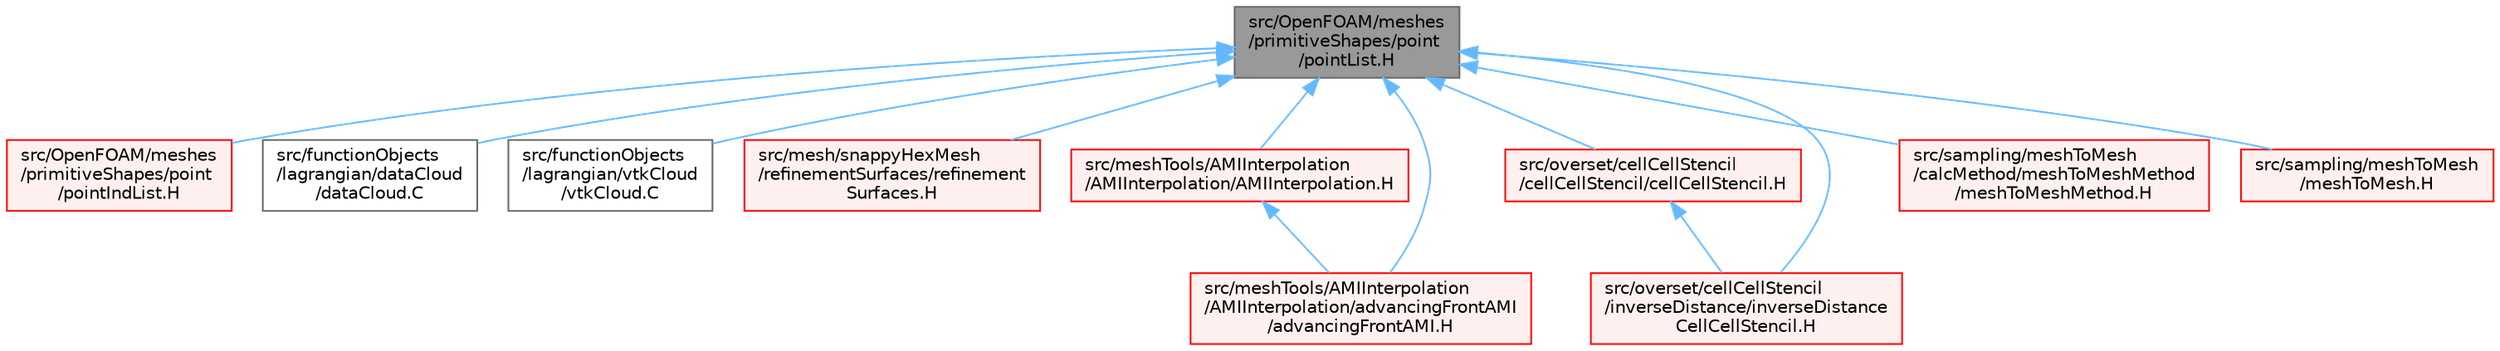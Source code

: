 digraph "src/OpenFOAM/meshes/primitiveShapes/point/pointList.H"
{
 // LATEX_PDF_SIZE
  bgcolor="transparent";
  edge [fontname=Helvetica,fontsize=10,labelfontname=Helvetica,labelfontsize=10];
  node [fontname=Helvetica,fontsize=10,shape=box,height=0.2,width=0.4];
  Node1 [id="Node000001",label="src/OpenFOAM/meshes\l/primitiveShapes/point\l/pointList.H",height=0.2,width=0.4,color="gray40", fillcolor="grey60", style="filled", fontcolor="black",tooltip=" "];
  Node1 -> Node2 [id="edge1_Node000001_Node000002",dir="back",color="steelblue1",style="solid",tooltip=" "];
  Node2 [id="Node000002",label="src/OpenFOAM/meshes\l/primitiveShapes/point\l/pointIndList.H",height=0.2,width=0.4,color="red", fillcolor="#FFF0F0", style="filled",URL="$pointIndList_8H.html",tooltip=" "];
  Node1 -> Node368 [id="edge2_Node000001_Node000368",dir="back",color="steelblue1",style="solid",tooltip=" "];
  Node368 [id="Node000368",label="src/functionObjects\l/lagrangian/dataCloud\l/dataCloud.C",height=0.2,width=0.4,color="grey40", fillcolor="white", style="filled",URL="$dataCloud_8C.html",tooltip=" "];
  Node1 -> Node369 [id="edge3_Node000001_Node000369",dir="back",color="steelblue1",style="solid",tooltip=" "];
  Node369 [id="Node000369",label="src/functionObjects\l/lagrangian/vtkCloud\l/vtkCloud.C",height=0.2,width=0.4,color="grey40", fillcolor="white", style="filled",URL="$vtkCloud_8C.html",tooltip=" "];
  Node1 -> Node370 [id="edge4_Node000001_Node000370",dir="back",color="steelblue1",style="solid",tooltip=" "];
  Node370 [id="Node000370",label="src/mesh/snappyHexMesh\l/refinementSurfaces/refinement\lSurfaces.H",height=0.2,width=0.4,color="red", fillcolor="#FFF0F0", style="filled",URL="$refinementSurfaces_8H.html",tooltip=" "];
  Node1 -> Node384 [id="edge5_Node000001_Node000384",dir="back",color="steelblue1",style="solid",tooltip=" "];
  Node384 [id="Node000384",label="src/meshTools/AMIInterpolation\l/AMIInterpolation/AMIInterpolation.H",height=0.2,width=0.4,color="red", fillcolor="#FFF0F0", style="filled",URL="$AMIInterpolation_8H.html",tooltip=" "];
  Node384 -> Node540 [id="edge6_Node000384_Node000540",dir="back",color="steelblue1",style="solid",tooltip=" "];
  Node540 [id="Node000540",label="src/meshTools/AMIInterpolation\l/AMIInterpolation/advancingFrontAMI\l/advancingFrontAMI.H",height=0.2,width=0.4,color="red", fillcolor="#FFF0F0", style="filled",URL="$advancingFrontAMI_8H.html",tooltip=" "];
  Node1 -> Node540 [id="edge7_Node000001_Node000540",dir="back",color="steelblue1",style="solid",tooltip=" "];
  Node1 -> Node549 [id="edge8_Node000001_Node000549",dir="back",color="steelblue1",style="solid",tooltip=" "];
  Node549 [id="Node000549",label="src/overset/cellCellStencil\l/cellCellStencil/cellCellStencil.H",height=0.2,width=0.4,color="red", fillcolor="#FFF0F0", style="filled",URL="$cellCellStencil_8H.html",tooltip=" "];
  Node549 -> Node560 [id="edge9_Node000549_Node000560",dir="back",color="steelblue1",style="solid",tooltip=" "];
  Node560 [id="Node000560",label="src/overset/cellCellStencil\l/inverseDistance/inverseDistance\lCellCellStencil.H",height=0.2,width=0.4,color="red", fillcolor="#FFF0F0", style="filled",URL="$inverseDistanceCellCellStencil_8H.html",tooltip=" "];
  Node1 -> Node560 [id="edge10_Node000001_Node000560",dir="back",color="steelblue1",style="solid",tooltip=" "];
  Node1 -> Node566 [id="edge11_Node000001_Node000566",dir="back",color="steelblue1",style="solid",tooltip=" "];
  Node566 [id="Node000566",label="src/sampling/meshToMesh\l/calcMethod/meshToMeshMethod\l/meshToMeshMethod.H",height=0.2,width=0.4,color="red", fillcolor="#FFF0F0", style="filled",URL="$meshToMeshMethod_8H.html",tooltip=" "];
  Node1 -> Node516 [id="edge12_Node000001_Node000516",dir="back",color="steelblue1",style="solid",tooltip=" "];
  Node516 [id="Node000516",label="src/sampling/meshToMesh\l/meshToMesh.H",height=0.2,width=0.4,color="red", fillcolor="#FFF0F0", style="filled",URL="$meshToMesh_8H.html",tooltip=" "];
}
